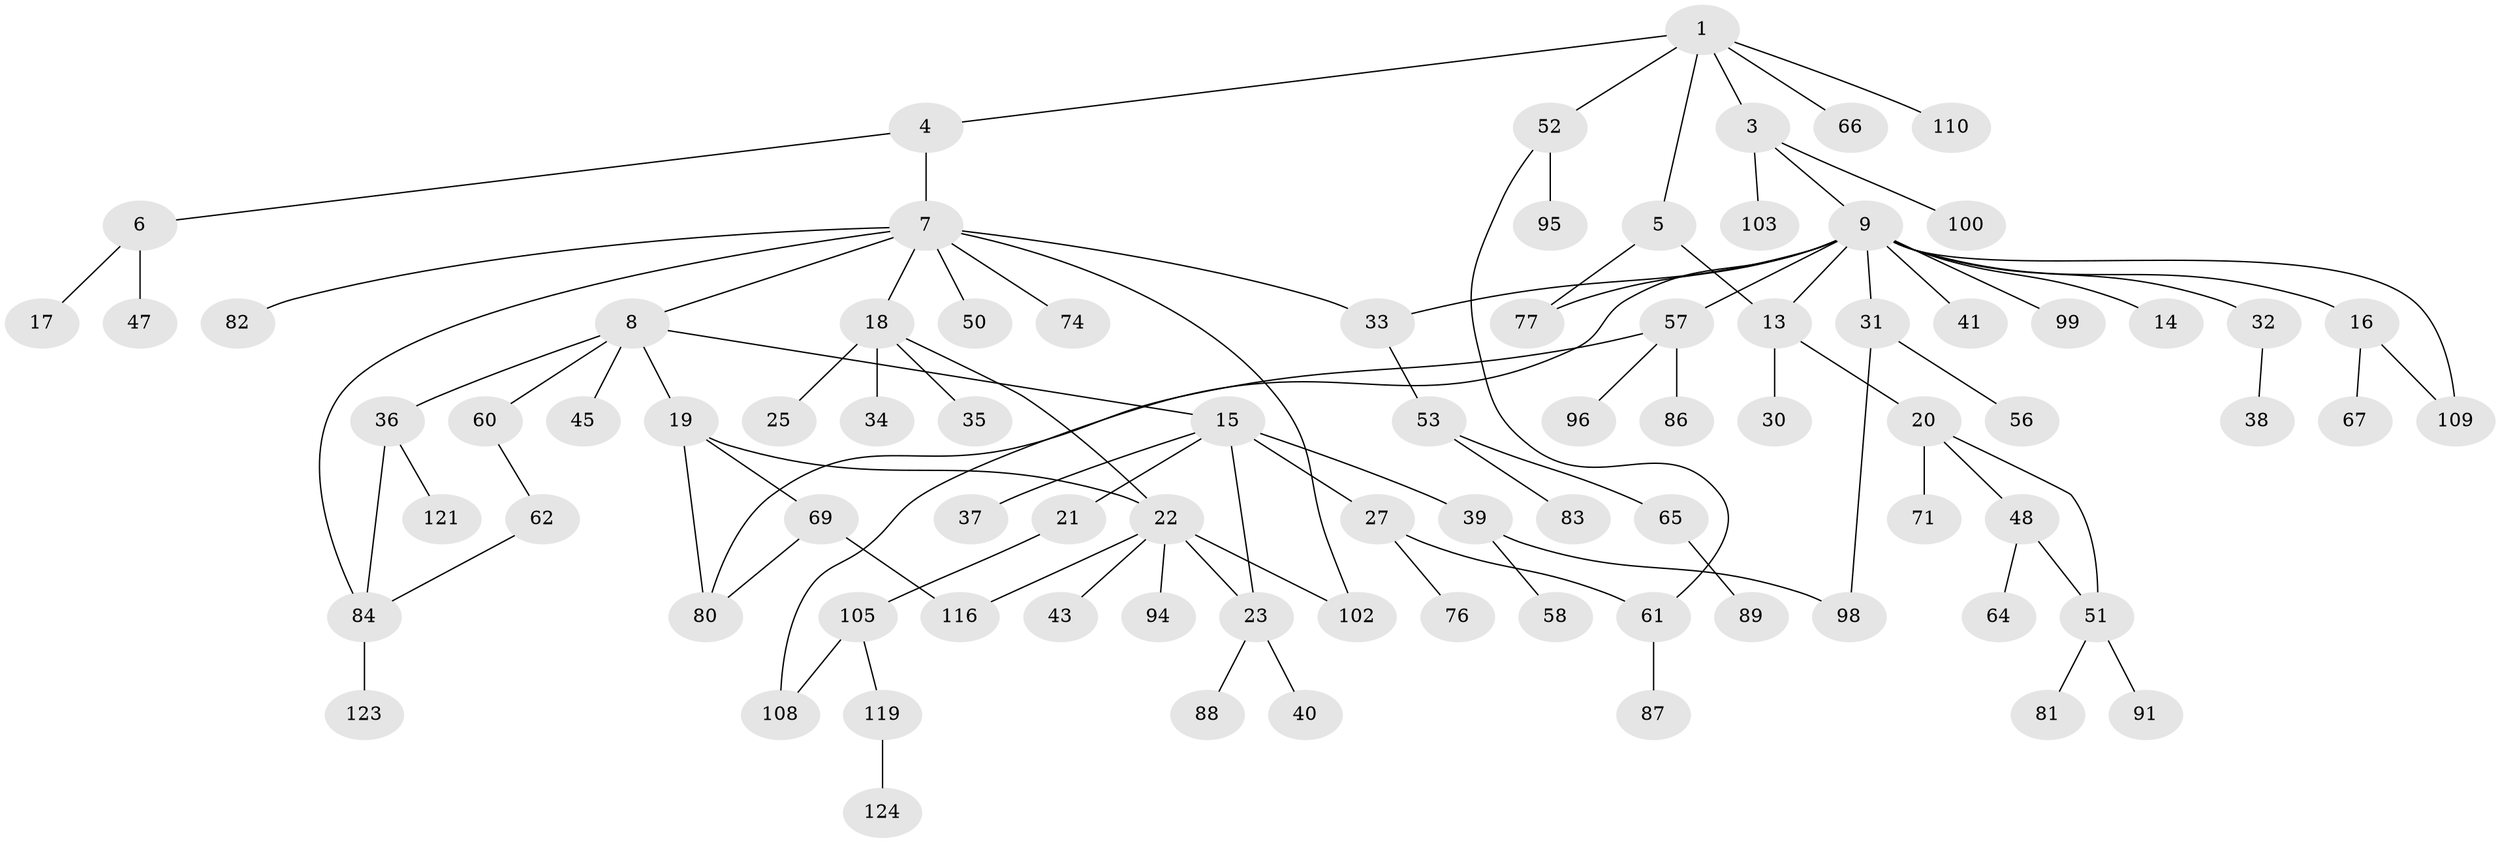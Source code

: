 // Generated by graph-tools (version 1.1) at 2025/51/02/27/25 19:51:38]
// undirected, 83 vertices, 98 edges
graph export_dot {
graph [start="1"]
  node [color=gray90,style=filled];
  1 [super="+2"];
  3 [super="+75"];
  4 [super="+29"];
  5 [super="+49"];
  6 [super="+12"];
  7 [super="+46"];
  8 [super="+11"];
  9 [super="+10"];
  13;
  14;
  15 [super="+24"];
  16 [super="+59"];
  17;
  18 [super="+78"];
  19;
  20 [super="+26"];
  21;
  22 [super="+42"];
  23 [super="+28"];
  25;
  27 [super="+120"];
  30;
  31 [super="+90"];
  32 [super="+114"];
  33;
  34 [super="+63"];
  35 [super="+44"];
  36;
  37;
  38;
  39 [super="+97"];
  40;
  41 [super="+92"];
  43;
  45;
  47;
  48 [super="+85"];
  50;
  51 [super="+54"];
  52 [super="+55"];
  53 [super="+68"];
  56 [super="+79"];
  57 [super="+73"];
  58;
  60 [super="+122"];
  61 [super="+106"];
  62 [super="+112"];
  64;
  65 [super="+72"];
  66;
  67;
  69 [super="+70"];
  71;
  74;
  76;
  77 [super="+117"];
  80;
  81;
  82;
  83;
  84 [super="+107"];
  86;
  87 [super="+93"];
  88;
  89 [super="+104"];
  91;
  94;
  95;
  96 [super="+126"];
  98;
  99 [super="+101"];
  100;
  102 [super="+111"];
  103 [super="+115"];
  105 [super="+113"];
  108;
  109;
  110;
  116 [super="+118"];
  119;
  121;
  123;
  124 [super="+125"];
  1 -- 3;
  1 -- 52;
  1 -- 66;
  1 -- 110;
  1 -- 4;
  1 -- 5;
  3 -- 9;
  3 -- 100;
  3 -- 103;
  4 -- 6;
  4 -- 7;
  5 -- 77;
  5 -- 13;
  6 -- 47;
  6 -- 17;
  7 -- 8;
  7 -- 18;
  7 -- 74;
  7 -- 102;
  7 -- 33;
  7 -- 50;
  7 -- 84;
  7 -- 82;
  8 -- 15;
  8 -- 19;
  8 -- 36;
  8 -- 60;
  8 -- 45;
  9 -- 16;
  9 -- 32;
  9 -- 33;
  9 -- 99;
  9 -- 108;
  9 -- 109;
  9 -- 31;
  9 -- 77;
  9 -- 57;
  9 -- 13;
  9 -- 14;
  9 -- 41;
  13 -- 20;
  13 -- 30;
  15 -- 21;
  15 -- 27;
  15 -- 37;
  15 -- 39;
  15 -- 23;
  16 -- 67;
  16 -- 109;
  18 -- 25;
  18 -- 34;
  18 -- 35;
  18 -- 22;
  19 -- 22;
  19 -- 69;
  19 -- 80;
  20 -- 71;
  20 -- 48;
  20 -- 51;
  21 -- 105;
  22 -- 23;
  22 -- 94;
  22 -- 43;
  22 -- 116;
  22 -- 102;
  23 -- 88;
  23 -- 40;
  27 -- 76;
  27 -- 61;
  31 -- 56;
  31 -- 98;
  32 -- 38;
  33 -- 53;
  36 -- 84;
  36 -- 121;
  39 -- 58;
  39 -- 98;
  48 -- 51;
  48 -- 64;
  51 -- 91;
  51 -- 81;
  52 -- 61;
  52 -- 95;
  53 -- 65;
  53 -- 83;
  57 -- 96;
  57 -- 80;
  57 -- 86;
  60 -- 62;
  61 -- 87;
  62 -- 84;
  65 -- 89;
  69 -- 80;
  69 -- 116;
  84 -- 123;
  105 -- 108;
  105 -- 119;
  119 -- 124;
}
